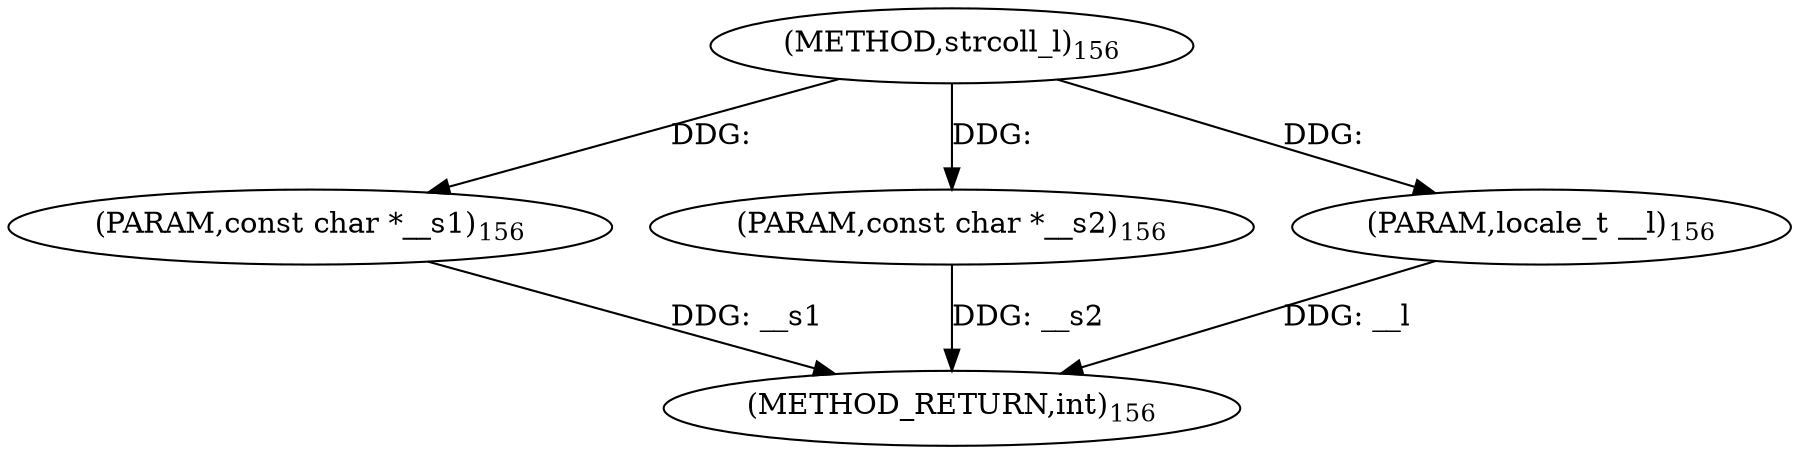 digraph "strcoll_l" {  
"98832" [label = <(METHOD,strcoll_l)<SUB>156</SUB>> ]
"98836" [label = <(METHOD_RETURN,int)<SUB>156</SUB>> ]
"98833" [label = <(PARAM,const char *__s1)<SUB>156</SUB>> ]
"98834" [label = <(PARAM,const char *__s2)<SUB>156</SUB>> ]
"98835" [label = <(PARAM,locale_t __l)<SUB>156</SUB>> ]
  "98833" -> "98836"  [ label = "DDG: __s1"] 
  "98834" -> "98836"  [ label = "DDG: __s2"] 
  "98835" -> "98836"  [ label = "DDG: __l"] 
  "98832" -> "98833"  [ label = "DDG: "] 
  "98832" -> "98834"  [ label = "DDG: "] 
  "98832" -> "98835"  [ label = "DDG: "] 
}

